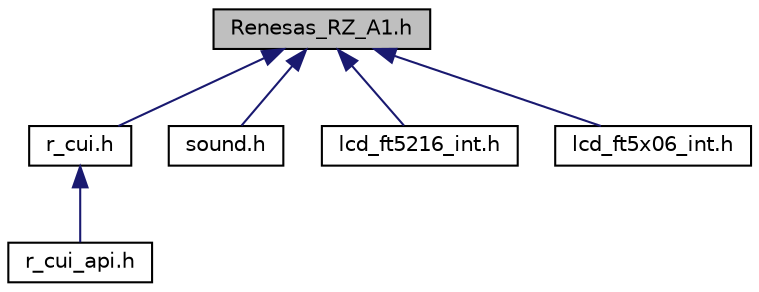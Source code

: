 digraph "Renesas_RZ_A1.h"
{
 // LATEX_PDF_SIZE
  edge [fontname="Helvetica",fontsize="10",labelfontname="Helvetica",labelfontsize="10"];
  node [fontname="Helvetica",fontsize="10",shape=record];
  Node1 [label="Renesas_RZ_A1.h",height=0.2,width=0.4,color="black", fillcolor="grey75", style="filled", fontcolor="black",tooltip="CMSIS Cortex-A9 Core Peripheral Access Layer Header File for the Renesas_RZ_A1."];
  Node1 -> Node2 [dir="back",color="midnightblue",fontsize="10",style="solid",fontname="Helvetica"];
  Node2 [label="r_cui.h",height=0.2,width=0.4,color="black", fillcolor="white", style="filled",URL="$d3/d42/r__cui_8h.html",tooltip=" "];
  Node2 -> Node3 [dir="back",color="midnightblue",fontsize="10",style="solid",fontname="Helvetica"];
  Node3 [label="r_cui_api.h",height=0.2,width=0.4,color="black", fillcolor="white", style="filled",URL="$d5/d99/r__cui__api_8h.html",tooltip=" "];
  Node1 -> Node4 [dir="back",color="midnightblue",fontsize="10",style="solid",fontname="Helvetica"];
  Node4 [label="sound.h",height=0.2,width=0.4,color="black", fillcolor="white", style="filled",URL="$d9/d88/sound_8h.html",tooltip="sound driver functions header"];
  Node1 -> Node5 [dir="back",color="midnightblue",fontsize="10",style="solid",fontname="Helvetica"];
  Node5 [label="lcd_ft5216_int.h",height=0.2,width=0.4,color="black", fillcolor="white", style="filled",URL="$d2/da9/lcd__ft5216__int_8h.html",tooltip="LCD Driver internal hedder for interrupt."];
  Node1 -> Node6 [dir="back",color="midnightblue",fontsize="10",style="solid",fontname="Helvetica"];
  Node6 [label="lcd_ft5x06_int.h",height=0.2,width=0.4,color="black", fillcolor="white", style="filled",URL="$d9/da6/lcd__ft5x06__int_8h.html",tooltip="LCD Driver internal hedder for interrupt."];
}
